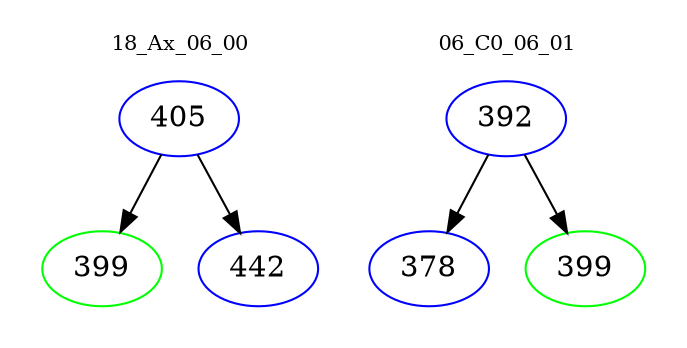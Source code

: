 digraph{
subgraph cluster_0 {
color = white
label = "18_Ax_06_00";
fontsize=10;
T0_405 [label="405", color="blue"]
T0_405 -> T0_399 [color="black"]
T0_399 [label="399", color="green"]
T0_405 -> T0_442 [color="black"]
T0_442 [label="442", color="blue"]
}
subgraph cluster_1 {
color = white
label = "06_C0_06_01";
fontsize=10;
T1_392 [label="392", color="blue"]
T1_392 -> T1_378 [color="black"]
T1_378 [label="378", color="blue"]
T1_392 -> T1_399 [color="black"]
T1_399 [label="399", color="green"]
}
}
